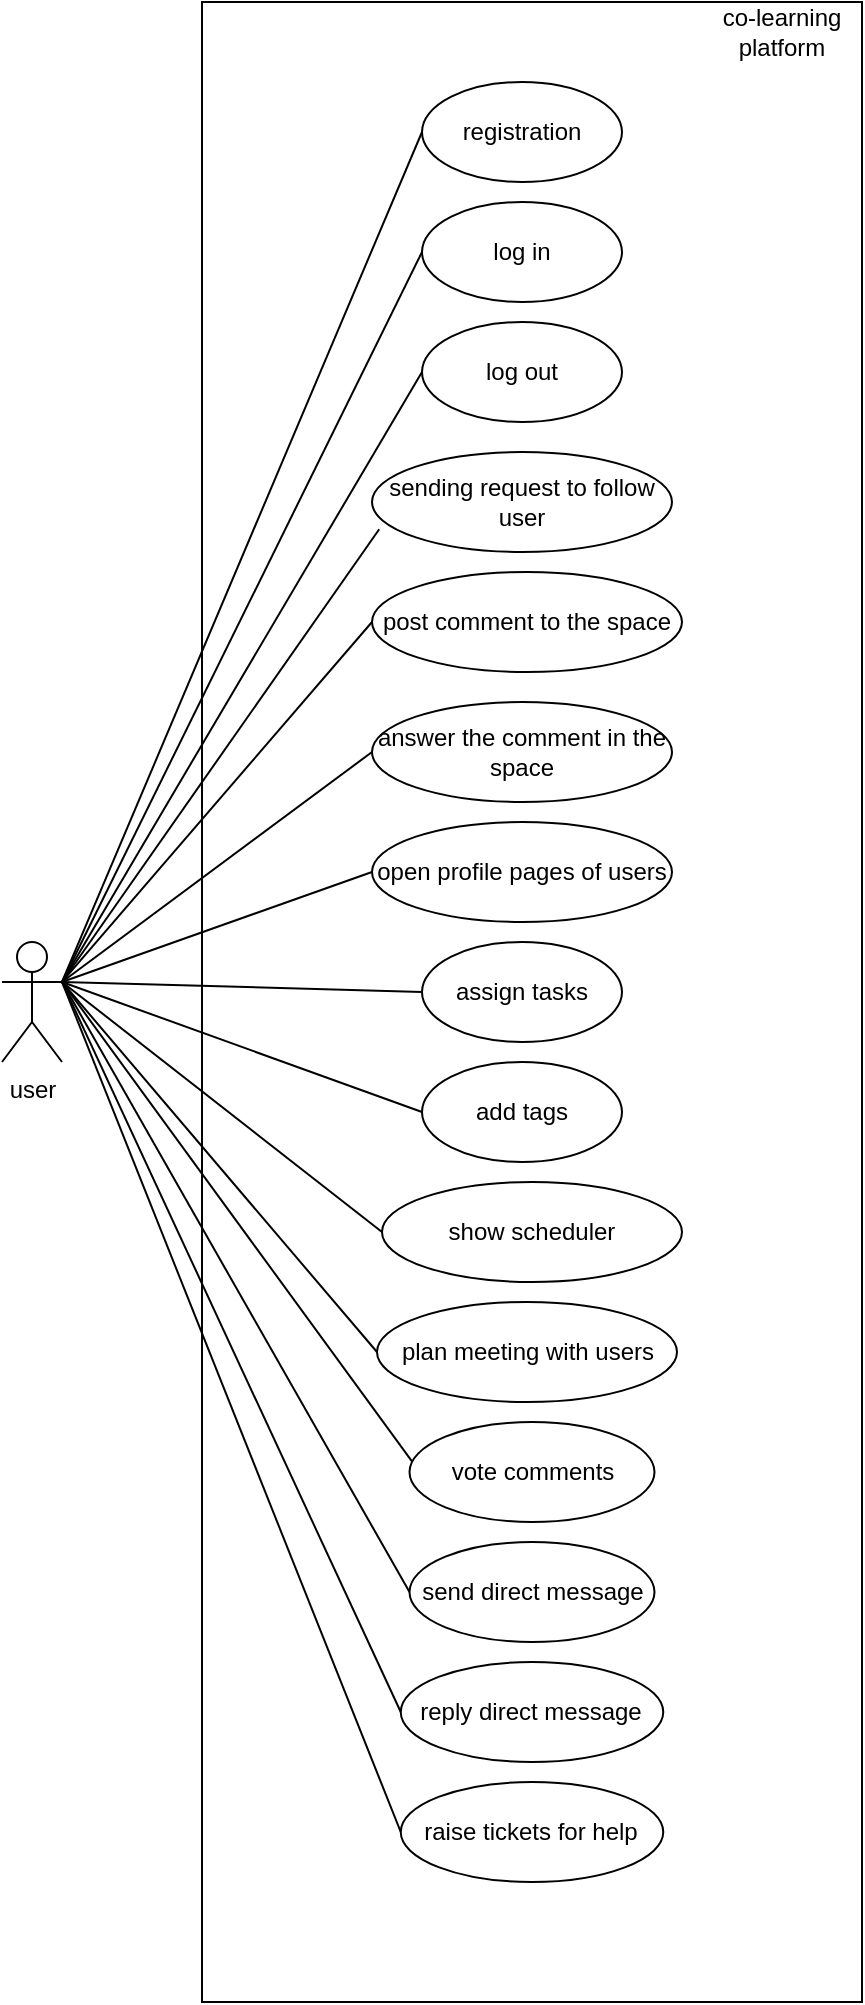 <mxfile version="17.4.0" type="device"><diagram id="W-HYPqfClelLrQNQqKfW" name="Page-1"><mxGraphModel dx="1282" dy="654" grid="0" gridSize="10" guides="1" tooltips="1" connect="1" arrows="1" fold="1" page="1" pageScale="1" pageWidth="827" pageHeight="1169" math="0" shadow="0"><root><mxCell id="0"/><mxCell id="1" parent="0"/><mxCell id="j1rXWeYKrhGN_DR968u_-4" value="" style="html=1;" parent="1" vertex="1"><mxGeometry x="190" y="50" width="330" height="1000" as="geometry"/></mxCell><mxCell id="j1rXWeYKrhGN_DR968u_-5" value="co-learning platform" style="text;html=1;strokeColor=none;fillColor=none;align=center;verticalAlign=middle;whiteSpace=wrap;rounded=0;" parent="1" vertex="1"><mxGeometry x="440" y="50" width="80" height="30" as="geometry"/></mxCell><mxCell id="j1rXWeYKrhGN_DR968u_-25" style="rounded=0;orthogonalLoop=1;jettySize=auto;html=1;entryX=0;entryY=0.5;entryDx=0;entryDy=0;exitX=1;exitY=0.333;exitDx=0;exitDy=0;exitPerimeter=0;endArrow=none;endFill=0;" parent="1" source="j1rXWeYKrhGN_DR968u_-6" target="j1rXWeYKrhGN_DR968u_-8" edge="1"><mxGeometry relative="1" as="geometry"/></mxCell><mxCell id="j1rXWeYKrhGN_DR968u_-26" style="edgeStyle=none;rounded=0;orthogonalLoop=1;jettySize=auto;html=1;entryX=0;entryY=0.5;entryDx=0;entryDy=0;endArrow=none;endFill=0;exitX=1;exitY=0.333;exitDx=0;exitDy=0;exitPerimeter=0;" parent="1" source="j1rXWeYKrhGN_DR968u_-6" target="j1rXWeYKrhGN_DR968u_-9" edge="1"><mxGeometry relative="1" as="geometry"/></mxCell><mxCell id="j1rXWeYKrhGN_DR968u_-27" style="edgeStyle=none;rounded=0;orthogonalLoop=1;jettySize=auto;html=1;entryX=0.024;entryY=0.773;entryDx=0;entryDy=0;endArrow=none;endFill=0;entryPerimeter=0;" parent="1" target="j1rXWeYKrhGN_DR968u_-14" edge="1"><mxGeometry relative="1" as="geometry"><mxPoint x="120" y="540" as="sourcePoint"/></mxGeometry></mxCell><mxCell id="j1rXWeYKrhGN_DR968u_-28" style="edgeStyle=none;rounded=0;orthogonalLoop=1;jettySize=auto;html=1;entryX=0;entryY=0.5;entryDx=0;entryDy=0;endArrow=none;endFill=0;exitX=1;exitY=0.333;exitDx=0;exitDy=0;exitPerimeter=0;" parent="1" source="j1rXWeYKrhGN_DR968u_-6" target="j1rXWeYKrhGN_DR968u_-12" edge="1"><mxGeometry relative="1" as="geometry"/></mxCell><mxCell id="j1rXWeYKrhGN_DR968u_-29" style="edgeStyle=none;rounded=0;orthogonalLoop=1;jettySize=auto;html=1;entryX=0;entryY=0.5;entryDx=0;entryDy=0;endArrow=none;endFill=0;exitX=1;exitY=0.333;exitDx=0;exitDy=0;exitPerimeter=0;" parent="1" source="j1rXWeYKrhGN_DR968u_-6" target="j1rXWeYKrhGN_DR968u_-13" edge="1"><mxGeometry relative="1" as="geometry"/></mxCell><mxCell id="j1rXWeYKrhGN_DR968u_-30" style="edgeStyle=none;rounded=0;orthogonalLoop=1;jettySize=auto;html=1;entryX=0;entryY=0.5;entryDx=0;entryDy=0;endArrow=none;endFill=0;exitX=1;exitY=0.333;exitDx=0;exitDy=0;exitPerimeter=0;" parent="1" source="j1rXWeYKrhGN_DR968u_-6" target="j1rXWeYKrhGN_DR968u_-15" edge="1"><mxGeometry relative="1" as="geometry"><mxPoint x="130" y="540" as="sourcePoint"/></mxGeometry></mxCell><mxCell id="j1rXWeYKrhGN_DR968u_-31" style="edgeStyle=none;rounded=0;orthogonalLoop=1;jettySize=auto;html=1;entryX=0;entryY=0.5;entryDx=0;entryDy=0;endArrow=none;endFill=0;exitX=1;exitY=0.333;exitDx=0;exitDy=0;exitPerimeter=0;" parent="1" source="j1rXWeYKrhGN_DR968u_-6" target="j1rXWeYKrhGN_DR968u_-19" edge="1"><mxGeometry relative="1" as="geometry"/></mxCell><mxCell id="j1rXWeYKrhGN_DR968u_-32" style="edgeStyle=none;rounded=0;orthogonalLoop=1;jettySize=auto;html=1;entryX=0;entryY=0.5;entryDx=0;entryDy=0;endArrow=none;endFill=0;exitX=1;exitY=0.333;exitDx=0;exitDy=0;exitPerimeter=0;" parent="1" source="j1rXWeYKrhGN_DR968u_-6" target="j1rXWeYKrhGN_DR968u_-18" edge="1"><mxGeometry relative="1" as="geometry"/></mxCell><mxCell id="j1rXWeYKrhGN_DR968u_-33" style="edgeStyle=none;rounded=0;orthogonalLoop=1;jettySize=auto;html=1;entryX=0;entryY=0.5;entryDx=0;entryDy=0;endArrow=none;endFill=0;exitX=1;exitY=0.333;exitDx=0;exitDy=0;exitPerimeter=0;" parent="1" source="j1rXWeYKrhGN_DR968u_-6" target="j1rXWeYKrhGN_DR968u_-20" edge="1"><mxGeometry relative="1" as="geometry"/></mxCell><mxCell id="j1rXWeYKrhGN_DR968u_-34" style="edgeStyle=none;rounded=0;orthogonalLoop=1;jettySize=auto;html=1;entryX=0;entryY=0.5;entryDx=0;entryDy=0;endArrow=none;endFill=0;exitX=1;exitY=0.333;exitDx=0;exitDy=0;exitPerimeter=0;" parent="1" source="j1rXWeYKrhGN_DR968u_-6" target="j1rXWeYKrhGN_DR968u_-21" edge="1"><mxGeometry relative="1" as="geometry"/></mxCell><mxCell id="j1rXWeYKrhGN_DR968u_-35" style="edgeStyle=none;rounded=0;orthogonalLoop=1;jettySize=auto;html=1;entryX=0;entryY=1;entryDx=0;entryDy=0;endArrow=none;endFill=0;exitX=1;exitY=0.333;exitDx=0;exitDy=0;exitPerimeter=0;" parent="1" source="j1rXWeYKrhGN_DR968u_-6" target="j1rXWeYKrhGN_DR968u_-16" edge="1"><mxGeometry relative="1" as="geometry"/></mxCell><mxCell id="j1rXWeYKrhGN_DR968u_-36" style="edgeStyle=none;rounded=0;orthogonalLoop=1;jettySize=auto;html=1;entryX=0;entryY=0.5;entryDx=0;entryDy=0;endArrow=none;endFill=0;exitX=1;exitY=0.333;exitDx=0;exitDy=0;exitPerimeter=0;" parent="1" source="j1rXWeYKrhGN_DR968u_-6" target="j1rXWeYKrhGN_DR968u_-10" edge="1"><mxGeometry relative="1" as="geometry"/></mxCell><mxCell id="j1rXWeYKrhGN_DR968u_-37" style="edgeStyle=none;rounded=0;orthogonalLoop=1;jettySize=auto;html=1;entryX=0;entryY=0.5;entryDx=0;entryDy=0;endArrow=none;endFill=0;exitX=1;exitY=0.333;exitDx=0;exitDy=0;exitPerimeter=0;" parent="1" source="j1rXWeYKrhGN_DR968u_-6" target="j1rXWeYKrhGN_DR968u_-11" edge="1"><mxGeometry relative="1" as="geometry"/></mxCell><mxCell id="j1rXWeYKrhGN_DR968u_-38" style="edgeStyle=none;rounded=0;orthogonalLoop=1;jettySize=auto;html=1;entryX=0;entryY=0.5;entryDx=0;entryDy=0;endArrow=none;endFill=0;exitX=1;exitY=0.333;exitDx=0;exitDy=0;exitPerimeter=0;" parent="1" source="j1rXWeYKrhGN_DR968u_-6" target="j1rXWeYKrhGN_DR968u_-22" edge="1"><mxGeometry relative="1" as="geometry"/></mxCell><mxCell id="j1rXWeYKrhGN_DR968u_-6" value="user" style="shape=umlActor;verticalLabelPosition=bottom;verticalAlign=top;html=1;outlineConnect=0;" parent="1" vertex="1"><mxGeometry x="90" y="520" width="30" height="60" as="geometry"/></mxCell><mxCell id="j1rXWeYKrhGN_DR968u_-7" value="registration" style="ellipse;whiteSpace=wrap;html=1;" parent="1" vertex="1"><mxGeometry x="300" y="90" width="100" height="50" as="geometry"/></mxCell><mxCell id="j1rXWeYKrhGN_DR968u_-8" value="log in" style="ellipse;whiteSpace=wrap;html=1;" parent="1" vertex="1"><mxGeometry x="300" y="150" width="100" height="50" as="geometry"/></mxCell><mxCell id="j1rXWeYKrhGN_DR968u_-9" value="log out" style="ellipse;whiteSpace=wrap;html=1;" parent="1" vertex="1"><mxGeometry x="300" y="210" width="100" height="50" as="geometry"/></mxCell><mxCell id="j1rXWeYKrhGN_DR968u_-10" value="send direct message" style="ellipse;whiteSpace=wrap;html=1;" parent="1" vertex="1"><mxGeometry x="293.75" y="820" width="122.5" height="50" as="geometry"/></mxCell><mxCell id="j1rXWeYKrhGN_DR968u_-11" value="reply direct message" style="ellipse;whiteSpace=wrap;html=1;" parent="1" vertex="1"><mxGeometry x="289.38" y="880" width="131.25" height="50" as="geometry"/></mxCell><mxCell id="j1rXWeYKrhGN_DR968u_-12" value="post comment to the space" style="ellipse;whiteSpace=wrap;html=1;" parent="1" vertex="1"><mxGeometry x="275" y="335" width="155" height="50" as="geometry"/></mxCell><mxCell id="j1rXWeYKrhGN_DR968u_-13" value="answer the comment in the space" style="ellipse;whiteSpace=wrap;html=1;" parent="1" vertex="1"><mxGeometry x="275" y="400" width="150" height="50" as="geometry"/></mxCell><mxCell id="j1rXWeYKrhGN_DR968u_-14" value="sending request to follow user" style="ellipse;whiteSpace=wrap;html=1;" parent="1" vertex="1"><mxGeometry x="275" y="275" width="150" height="50" as="geometry"/></mxCell><mxCell id="j1rXWeYKrhGN_DR968u_-15" value="open profile pages of users" style="ellipse;whiteSpace=wrap;html=1;" parent="1" vertex="1"><mxGeometry x="275" y="460" width="150" height="50" as="geometry"/></mxCell><mxCell id="j1rXWeYKrhGN_DR968u_-16" value="vote comments" style="ellipse;whiteSpace=wrap;html=1;" parent="1" vertex="1"><mxGeometry x="293.75" y="760" width="122.5" height="50" as="geometry"/></mxCell><mxCell id="j1rXWeYKrhGN_DR968u_-18" value="add tags" style="ellipse;whiteSpace=wrap;html=1;" parent="1" vertex="1"><mxGeometry x="300" y="580" width="100" height="50" as="geometry"/></mxCell><mxCell id="j1rXWeYKrhGN_DR968u_-19" value="assign tasks" style="ellipse;whiteSpace=wrap;html=1;" parent="1" vertex="1"><mxGeometry x="300" y="520" width="100" height="50" as="geometry"/></mxCell><mxCell id="j1rXWeYKrhGN_DR968u_-20" value="show scheduler" style="ellipse;whiteSpace=wrap;html=1;" parent="1" vertex="1"><mxGeometry x="280" y="640" width="150" height="50" as="geometry"/></mxCell><mxCell id="j1rXWeYKrhGN_DR968u_-21" value="plan meeting with users" style="ellipse;whiteSpace=wrap;html=1;" parent="1" vertex="1"><mxGeometry x="277.5" y="700" width="150" height="50" as="geometry"/></mxCell><mxCell id="j1rXWeYKrhGN_DR968u_-22" value="raise tickets for help" style="ellipse;whiteSpace=wrap;html=1;" parent="1" vertex="1"><mxGeometry x="289.38" y="940" width="131.25" height="50" as="geometry"/></mxCell><mxCell id="j1rXWeYKrhGN_DR968u_-24" value="" style="endArrow=none;html=1;rounded=0;exitX=1;exitY=0.333;exitDx=0;exitDy=0;exitPerimeter=0;entryX=0;entryY=0.5;entryDx=0;entryDy=0;" parent="1" source="j1rXWeYKrhGN_DR968u_-6" target="j1rXWeYKrhGN_DR968u_-7" edge="1"><mxGeometry width="50" height="50" relative="1" as="geometry"><mxPoint x="310" y="570" as="sourcePoint"/><mxPoint x="360" y="520" as="targetPoint"/></mxGeometry></mxCell></root></mxGraphModel></diagram></mxfile>